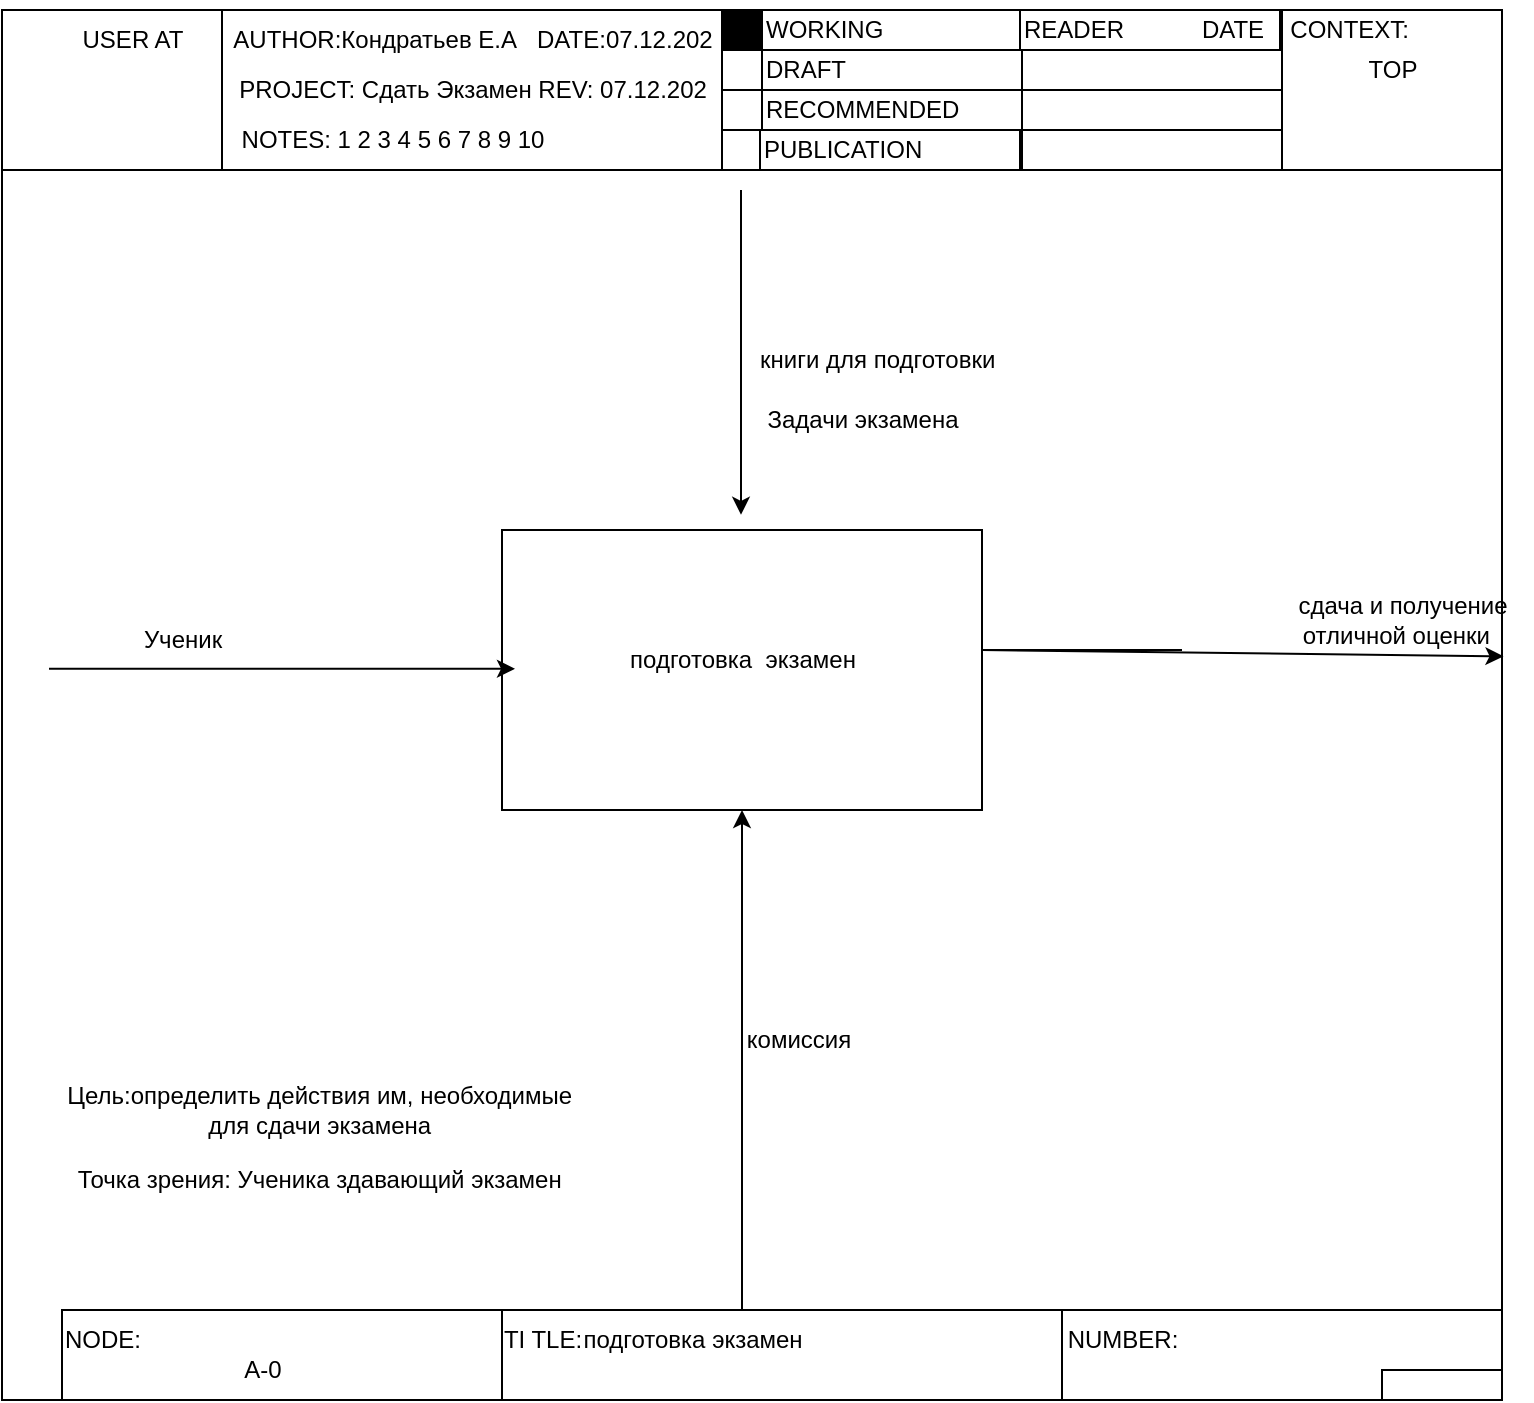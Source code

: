 <mxfile version="20.6.0" type="github" pages="3">
  <diagram id="HF_OiDbyZWDSJgENQruM" name="Страница 1">
    <mxGraphModel dx="2249" dy="1963" grid="1" gridSize="10" guides="1" tooltips="1" connect="1" arrows="1" fold="1" page="1" pageScale="1" pageWidth="827" pageHeight="1169" math="0" shadow="0">
      <root>
        <mxCell id="0" />
        <mxCell id="1" parent="0" />
        <mxCell id="kSz5MUQY_ljjsIC7Jj1d-1" value="" style="rounded=0;whiteSpace=wrap;html=1;" parent="1" vertex="1">
          <mxGeometry x="-30" width="750" height="695" as="geometry" />
        </mxCell>
        <mxCell id="kSz5MUQY_ljjsIC7Jj1d-2" value="" style="rounded=0;whiteSpace=wrap;html=1;" parent="1" vertex="1">
          <mxGeometry x="-30" width="110" height="80" as="geometry" />
        </mxCell>
        <mxCell id="kSz5MUQY_ljjsIC7Jj1d-3" value="USER AT" style="text;html=1;align=center;verticalAlign=middle;resizable=0;points=[];autosize=1;strokeColor=none;fillColor=none;" parent="1" vertex="1">
          <mxGeometry width="70" height="30" as="geometry" />
        </mxCell>
        <mxCell id="kSz5MUQY_ljjsIC7Jj1d-4" value="" style="rounded=0;whiteSpace=wrap;html=1;" parent="1" vertex="1">
          <mxGeometry x="80" width="250" height="80" as="geometry" />
        </mxCell>
        <mxCell id="kSz5MUQY_ljjsIC7Jj1d-5" value="AUTHOR:Кондратьев Е.А&amp;nbsp; &amp;nbsp;DATE:07.12.202" style="text;html=1;align=center;verticalAlign=middle;resizable=0;points=[];autosize=1;strokeColor=none;fillColor=none;" parent="1" vertex="1">
          <mxGeometry x="70" width="270" height="30" as="geometry" />
        </mxCell>
        <mxCell id="kSz5MUQY_ljjsIC7Jj1d-6" value="PROJECT: Сдать Экзамен REV: 07.12.202" style="text;html=1;align=center;verticalAlign=middle;resizable=0;points=[];autosize=1;strokeColor=none;fillColor=none;" parent="1" vertex="1">
          <mxGeometry x="75" y="25" width="260" height="30" as="geometry" />
        </mxCell>
        <mxCell id="kSz5MUQY_ljjsIC7Jj1d-7" value="NOTES: 1 2 3 4 5 6 7 8 9 10" style="text;html=1;align=center;verticalAlign=middle;resizable=0;points=[];autosize=1;strokeColor=none;fillColor=none;" parent="1" vertex="1">
          <mxGeometry x="80" y="50" width="170" height="30" as="geometry" />
        </mxCell>
        <mxCell id="kSz5MUQY_ljjsIC7Jj1d-8" value="" style="rounded=0;whiteSpace=wrap;html=1;fillColor=#000000;" parent="1" vertex="1">
          <mxGeometry x="330" width="20" height="20" as="geometry" />
        </mxCell>
        <mxCell id="kSz5MUQY_ljjsIC7Jj1d-9" value="" style="rounded=0;whiteSpace=wrap;html=1;" parent="1" vertex="1">
          <mxGeometry x="330" y="20" width="20" height="20" as="geometry" />
        </mxCell>
        <mxCell id="kSz5MUQY_ljjsIC7Jj1d-10" value="" style="rounded=0;whiteSpace=wrap;html=1;" parent="1" vertex="1">
          <mxGeometry x="330" y="40" width="20" height="20" as="geometry" />
        </mxCell>
        <mxCell id="kSz5MUQY_ljjsIC7Jj1d-11" value="" style="rounded=0;whiteSpace=wrap;html=1;" parent="1" vertex="1">
          <mxGeometry x="330" y="60" width="20" height="20" as="geometry" />
        </mxCell>
        <mxCell id="kSz5MUQY_ljjsIC7Jj1d-13" value="DRAFT" style="rounded=0;whiteSpace=wrap;html=1;align=left;" parent="1" vertex="1">
          <mxGeometry x="350" y="20" width="130" height="20" as="geometry" />
        </mxCell>
        <mxCell id="kSz5MUQY_ljjsIC7Jj1d-14" value="RECOMMENDED" style="rounded=0;whiteSpace=wrap;html=1;align=left;" parent="1" vertex="1">
          <mxGeometry x="350" y="40" width="130" height="20" as="geometry" />
        </mxCell>
        <mxCell id="kSz5MUQY_ljjsIC7Jj1d-15" value="PUBLICATION" style="rounded=0;whiteSpace=wrap;html=1;align=left;" parent="1" vertex="1">
          <mxGeometry x="349" y="60" width="130" height="20" as="geometry" />
        </mxCell>
        <mxCell id="kSz5MUQY_ljjsIC7Jj1d-12" value="WORKING" style="rounded=0;whiteSpace=wrap;html=1;align=left;" parent="1" vertex="1">
          <mxGeometry x="350" width="130" height="20" as="geometry" />
        </mxCell>
        <mxCell id="kSz5MUQY_ljjsIC7Jj1d-18" value="" style="rounded=0;whiteSpace=wrap;html=1;" parent="1" vertex="1">
          <mxGeometry x="480" y="20" width="130" height="20" as="geometry" />
        </mxCell>
        <mxCell id="kSz5MUQY_ljjsIC7Jj1d-19" value="" style="rounded=0;whiteSpace=wrap;html=1;" parent="1" vertex="1">
          <mxGeometry x="480" y="40" width="130" height="20" as="geometry" />
        </mxCell>
        <mxCell id="kSz5MUQY_ljjsIC7Jj1d-20" value="" style="rounded=0;whiteSpace=wrap;html=1;" parent="1" vertex="1">
          <mxGeometry x="480" y="60" width="130" height="20" as="geometry" />
        </mxCell>
        <mxCell id="kSz5MUQY_ljjsIC7Jj1d-21" value="&lt;div style=&quot;&quot;&gt;&lt;span style=&quot;background-color: initial;&quot;&gt;READER&amp;nbsp;&lt;/span&gt;&lt;/div&gt;" style="rounded=0;whiteSpace=wrap;html=1;align=left;" parent="1" vertex="1">
          <mxGeometry x="479" width="130" height="20" as="geometry" />
        </mxCell>
        <mxCell id="kSz5MUQY_ljjsIC7Jj1d-22" value="DATE" style="text;html=1;align=center;verticalAlign=middle;resizable=0;points=[];autosize=1;strokeColor=none;fillColor=none;" parent="1" vertex="1">
          <mxGeometry x="560" y="-5" width="50" height="30" as="geometry" />
        </mxCell>
        <mxCell id="kSz5MUQY_ljjsIC7Jj1d-24" value="" style="rounded=0;whiteSpace=wrap;html=1;" parent="1" vertex="1">
          <mxGeometry x="610" width="110" height="80" as="geometry" />
        </mxCell>
        <mxCell id="kSz5MUQY_ljjsIC7Jj1d-25" value="CONTEXT:&amp;nbsp;" style="text;html=1;align=center;verticalAlign=middle;resizable=0;points=[];autosize=1;strokeColor=none;fillColor=none;" parent="1" vertex="1">
          <mxGeometry x="600" y="-5" width="90" height="30" as="geometry" />
        </mxCell>
        <mxCell id="kSz5MUQY_ljjsIC7Jj1d-26" value="TOP" style="text;html=1;align=center;verticalAlign=middle;resizable=0;points=[];autosize=1;strokeColor=none;fillColor=none;" parent="1" vertex="1">
          <mxGeometry x="640" y="15" width="50" height="30" as="geometry" />
        </mxCell>
        <mxCell id="kSz5MUQY_ljjsIC7Jj1d-28" value="" style="endArrow=classic;html=1;rounded=0;" parent="1" edge="1">
          <mxGeometry width="50" height="50" relative="1" as="geometry">
            <mxPoint x="339.5" y="90" as="sourcePoint" />
            <mxPoint x="339.5" y="252.4" as="targetPoint" />
          </mxGeometry>
        </mxCell>
        <mxCell id="kSz5MUQY_ljjsIC7Jj1d-29" value="" style="rounded=0;whiteSpace=wrap;html=1;" parent="1" vertex="1">
          <mxGeometry x="220" y="260" width="240" height="140" as="geometry" />
        </mxCell>
        <mxCell id="kSz5MUQY_ljjsIC7Jj1d-31" value="" style="endArrow=classic;html=1;rounded=0;" parent="1" edge="1">
          <mxGeometry width="50" height="50" relative="1" as="geometry">
            <mxPoint x="-6.5" y="329.41" as="sourcePoint" />
            <mxPoint x="226.5" y="329.41" as="targetPoint" />
          </mxGeometry>
        </mxCell>
        <mxCell id="kSz5MUQY_ljjsIC7Jj1d-32" value="" style="endArrow=classic;html=1;rounded=0;entryX=1.001;entryY=0.465;entryDx=0;entryDy=0;entryPerimeter=0;" parent="1" target="kSz5MUQY_ljjsIC7Jj1d-1" edge="1">
          <mxGeometry width="50" height="50" relative="1" as="geometry">
            <mxPoint x="560" y="320" as="sourcePoint" />
            <mxPoint x="680" y="290" as="targetPoint" />
            <Array as="points">
              <mxPoint x="460" y="320" />
            </Array>
          </mxGeometry>
        </mxCell>
        <mxCell id="UscRjl-F17IV3e_IvT2--1" value="" style="endArrow=classic;html=1;rounded=0;" parent="1" edge="1">
          <mxGeometry width="50" height="50" relative="1" as="geometry">
            <mxPoint x="340" y="650" as="sourcePoint" />
            <mxPoint x="340" y="400" as="targetPoint" />
          </mxGeometry>
        </mxCell>
        <mxCell id="UscRjl-F17IV3e_IvT2--3" value="" style="rounded=0;whiteSpace=wrap;html=1;" parent="1" vertex="1">
          <mxGeometry y="650" width="220" height="45" as="geometry" />
        </mxCell>
        <mxCell id="UscRjl-F17IV3e_IvT2--4" value="" style="rounded=0;whiteSpace=wrap;html=1;" parent="1" vertex="1">
          <mxGeometry x="220" y="650" width="280" height="45" as="geometry" />
        </mxCell>
        <mxCell id="UscRjl-F17IV3e_IvT2--5" value="" style="rounded=0;whiteSpace=wrap;html=1;" parent="1" vertex="1">
          <mxGeometry x="500" y="650" width="220" height="45" as="geometry" />
        </mxCell>
        <mxCell id="UscRjl-F17IV3e_IvT2--6" value="" style="rounded=0;whiteSpace=wrap;html=1;" parent="1" vertex="1">
          <mxGeometry x="660" y="680" width="60" height="15" as="geometry" />
        </mxCell>
        <mxCell id="UscRjl-F17IV3e_IvT2--7" value="NUMBER:" style="text;html=1;align=center;verticalAlign=middle;resizable=0;points=[];autosize=1;strokeColor=none;fillColor=none;" parent="1" vertex="1">
          <mxGeometry x="490" y="650" width="80" height="30" as="geometry" />
        </mxCell>
        <mxCell id="UscRjl-F17IV3e_IvT2--8" value="TI TLE:" style="text;html=1;align=center;verticalAlign=middle;resizable=0;points=[];autosize=1;strokeColor=none;fillColor=none;" parent="1" vertex="1">
          <mxGeometry x="210" y="650" width="60" height="30" as="geometry" />
        </mxCell>
        <mxCell id="UscRjl-F17IV3e_IvT2--9" value="NODE:" style="text;html=1;align=center;verticalAlign=middle;resizable=0;points=[];autosize=1;strokeColor=none;fillColor=none;" parent="1" vertex="1">
          <mxGeometry x="-10" y="650" width="60" height="30" as="geometry" />
        </mxCell>
        <mxCell id="UscRjl-F17IV3e_IvT2--10" value="A-0" style="text;html=1;align=center;verticalAlign=middle;resizable=0;points=[];autosize=1;strokeColor=none;fillColor=none;" parent="1" vertex="1">
          <mxGeometry x="80" y="665" width="40" height="30" as="geometry" />
        </mxCell>
        <mxCell id="UscRjl-F17IV3e_IvT2--11" value="книги для подготовки&amp;nbsp;" style="text;html=1;align=center;verticalAlign=middle;resizable=0;points=[];autosize=1;strokeColor=none;fillColor=none;" parent="1" vertex="1">
          <mxGeometry x="339" y="160" width="140" height="30" as="geometry" />
        </mxCell>
        <mxCell id="UscRjl-F17IV3e_IvT2--12" value="Задачи экзамена" style="text;html=1;align=center;verticalAlign=middle;resizable=0;points=[];autosize=1;strokeColor=none;fillColor=none;" parent="1" vertex="1">
          <mxGeometry x="340" y="190" width="120" height="30" as="geometry" />
        </mxCell>
        <mxCell id="UscRjl-F17IV3e_IvT2--13" value="сдача и получение &lt;br&gt;отличной оценки&amp;nbsp;&amp;nbsp;" style="text;html=1;align=center;verticalAlign=middle;resizable=0;points=[];autosize=1;strokeColor=none;fillColor=none;" parent="1" vertex="1">
          <mxGeometry x="605" y="285" width="130" height="40" as="geometry" />
        </mxCell>
        <mxCell id="UscRjl-F17IV3e_IvT2--14" value="подготовка&amp;nbsp; экзамен" style="text;html=1;align=center;verticalAlign=middle;resizable=0;points=[];autosize=1;strokeColor=none;fillColor=none;" parent="1" vertex="1">
          <mxGeometry x="270" y="310" width="140" height="30" as="geometry" />
        </mxCell>
        <mxCell id="UscRjl-F17IV3e_IvT2--15" value="Ученик" style="text;html=1;align=center;verticalAlign=middle;resizable=0;points=[];autosize=1;strokeColor=none;fillColor=none;" parent="1" vertex="1">
          <mxGeometry x="30" y="300" width="60" height="30" as="geometry" />
        </mxCell>
        <mxCell id="UscRjl-F17IV3e_IvT2--16" value="подготовка экзамен" style="text;html=1;align=center;verticalAlign=middle;resizable=0;points=[];autosize=1;strokeColor=none;fillColor=none;" parent="1" vertex="1">
          <mxGeometry x="250" y="650" width="130" height="30" as="geometry" />
        </mxCell>
        <mxCell id="UscRjl-F17IV3e_IvT2--17" value="Цель:определить действия им, необходимые&amp;nbsp;&lt;br&gt;для сдачи экзамена&amp;nbsp;" style="text;html=1;align=center;verticalAlign=middle;resizable=0;points=[];autosize=1;strokeColor=none;fillColor=none;" parent="1" vertex="1">
          <mxGeometry x="-10" y="530" width="280" height="40" as="geometry" />
        </mxCell>
        <mxCell id="UscRjl-F17IV3e_IvT2--18" value="Точка зрения: Ученика здавающий экзамен&amp;nbsp;" style="text;html=1;align=center;verticalAlign=middle;resizable=0;points=[];autosize=1;strokeColor=none;fillColor=none;" parent="1" vertex="1">
          <mxGeometry x="-5" y="570" width="270" height="30" as="geometry" />
        </mxCell>
        <mxCell id="2g0_15Maqmn_I3fTHS8T-1" value="комиссия" style="text;html=1;align=center;verticalAlign=middle;resizable=0;points=[];autosize=1;strokeColor=none;fillColor=none;" parent="1" vertex="1">
          <mxGeometry x="328" y="500" width="80" height="30" as="geometry" />
        </mxCell>
      </root>
    </mxGraphModel>
  </diagram>
  <diagram id="WNKbCxQssjLb0qqcMjG_" name="Страница 2">
    <mxGraphModel dx="1422" dy="794" grid="1" gridSize="10" guides="1" tooltips="1" connect="1" arrows="1" fold="1" page="1" pageScale="1" pageWidth="827" pageHeight="1169" math="0" shadow="0">
      <root>
        <mxCell id="0" />
        <mxCell id="1" parent="0" />
        <mxCell id="PsZX1k5EKHezSEVUJg-P-3" value="" style="whiteSpace=wrap;html=1;aspect=fixed;" parent="1" vertex="1">
          <mxGeometry y="50" width="850" height="850" as="geometry" />
        </mxCell>
        <mxCell id="PsZX1k5EKHezSEVUJg-P-4" value="" style="rounded=0;whiteSpace=wrap;html=1;" parent="1" vertex="1">
          <mxGeometry y="45" width="90" height="80" as="geometry" />
        </mxCell>
        <mxCell id="PsZX1k5EKHezSEVUJg-P-5" value="" style="rounded=0;whiteSpace=wrap;html=1;" parent="1" vertex="1">
          <mxGeometry x="90" y="45" width="370" height="80" as="geometry" />
        </mxCell>
        <mxCell id="PsZX1k5EKHezSEVUJg-P-2" value="USED AT:AUTHOR: Кондратьев Е,А" style="text;html=1;align=center;verticalAlign=middle;resizable=0;points=[];autosize=1;strokeColor=none;fillColor=none;" parent="1" vertex="1">
          <mxGeometry x="120" y="50" width="220" height="30" as="geometry" />
        </mxCell>
        <mxCell id="PsZX1k5EKHezSEVUJg-P-6" value="PROJECT: гаи" style="text;html=1;align=center;verticalAlign=middle;resizable=0;points=[];autosize=1;strokeColor=none;fillColor=none;" parent="1" vertex="1">
          <mxGeometry x="90" y="80" width="100" height="30" as="geometry" />
        </mxCell>
        <mxCell id="PsZX1k5EKHezSEVUJg-P-7" value="DATE:07.12.202" style="text;html=1;align=center;verticalAlign=middle;resizable=0;points=[];autosize=1;strokeColor=none;fillColor=none;" parent="1" vertex="1">
          <mxGeometry x="330" y="75" width="120" height="30" as="geometry" />
        </mxCell>
        <mxCell id="PsZX1k5EKHezSEVUJg-P-8" value="REV:07.12.202" style="text;html=1;align=center;verticalAlign=middle;resizable=0;points=[];autosize=1;strokeColor=none;fillColor=none;" parent="1" vertex="1">
          <mxGeometry x="350" y="50" width="110" height="30" as="geometry" />
        </mxCell>
        <mxCell id="Dw7JHZMs7C3ZjjTXRvVQ-1" value="" style="rounded=0;whiteSpace=wrap;html=1;fillColor=#000000;" parent="1" vertex="1">
          <mxGeometry x="460" y="45" width="20" height="20" as="geometry" />
        </mxCell>
        <mxCell id="Dw7JHZMs7C3ZjjTXRvVQ-2" value="" style="rounded=0;whiteSpace=wrap;html=1;" parent="1" vertex="1">
          <mxGeometry x="460" y="65" width="20" height="20" as="geometry" />
        </mxCell>
        <mxCell id="Dw7JHZMs7C3ZjjTXRvVQ-3" value="" style="rounded=0;whiteSpace=wrap;html=1;" parent="1" vertex="1">
          <mxGeometry x="460" y="85" width="20" height="20" as="geometry" />
        </mxCell>
        <mxCell id="Dw7JHZMs7C3ZjjTXRvVQ-4" value="" style="rounded=0;whiteSpace=wrap;html=1;" parent="1" vertex="1">
          <mxGeometry x="460" y="105" width="20" height="20" as="geometry" />
        </mxCell>
        <mxCell id="Dw7JHZMs7C3ZjjTXRvVQ-5" value="DRAFT" style="rounded=0;whiteSpace=wrap;html=1;align=left;" parent="1" vertex="1">
          <mxGeometry x="480" y="65" width="130" height="20" as="geometry" />
        </mxCell>
        <mxCell id="Dw7JHZMs7C3ZjjTXRvVQ-6" value="RECOMMENDED" style="rounded=0;whiteSpace=wrap;html=1;align=left;" parent="1" vertex="1">
          <mxGeometry x="480" y="85" width="130" height="20" as="geometry" />
        </mxCell>
        <mxCell id="Dw7JHZMs7C3ZjjTXRvVQ-7" value="PUBLICATION" style="rounded=0;whiteSpace=wrap;html=1;align=left;" parent="1" vertex="1">
          <mxGeometry x="479" y="105" width="130" height="20" as="geometry" />
        </mxCell>
        <mxCell id="Dw7JHZMs7C3ZjjTXRvVQ-8" value="WORKING" style="rounded=0;whiteSpace=wrap;html=1;align=left;" parent="1" vertex="1">
          <mxGeometry x="480" y="45" width="130" height="20" as="geometry" />
        </mxCell>
        <mxCell id="Dw7JHZMs7C3ZjjTXRvVQ-9" value="" style="rounded=0;whiteSpace=wrap;html=1;" parent="1" vertex="1">
          <mxGeometry x="610" y="65" width="130" height="20" as="geometry" />
        </mxCell>
        <mxCell id="Dw7JHZMs7C3ZjjTXRvVQ-10" value="" style="rounded=0;whiteSpace=wrap;html=1;" parent="1" vertex="1">
          <mxGeometry x="610" y="85" width="130" height="20" as="geometry" />
        </mxCell>
        <mxCell id="Dw7JHZMs7C3ZjjTXRvVQ-11" value="" style="rounded=0;whiteSpace=wrap;html=1;" parent="1" vertex="1">
          <mxGeometry x="610" y="105" width="130" height="20" as="geometry" />
        </mxCell>
        <mxCell id="Dw7JHZMs7C3ZjjTXRvVQ-12" value="&lt;div style=&quot;&quot;&gt;&lt;span style=&quot;background-color: initial;&quot;&gt;READER&amp;nbsp;&lt;/span&gt;&lt;/div&gt;" style="rounded=0;whiteSpace=wrap;html=1;align=left;" parent="1" vertex="1">
          <mxGeometry x="609" y="45" width="130" height="20" as="geometry" />
        </mxCell>
        <mxCell id="Dw7JHZMs7C3ZjjTXRvVQ-13" value="DATE" style="text;html=1;align=center;verticalAlign=middle;resizable=0;points=[];autosize=1;strokeColor=none;fillColor=none;" parent="1" vertex="1">
          <mxGeometry x="690" y="40" width="50" height="30" as="geometry" />
        </mxCell>
        <mxCell id="Dw7JHZMs7C3ZjjTXRvVQ-14" value="" style="rounded=0;whiteSpace=wrap;html=1;" parent="1" vertex="1">
          <mxGeometry x="740" y="45" width="110" height="80" as="geometry" />
        </mxCell>
        <mxCell id="Dw7JHZMs7C3ZjjTXRvVQ-15" value="CONTEXT:&amp;nbsp;" style="text;html=1;align=center;verticalAlign=middle;resizable=0;points=[];autosize=1;strokeColor=none;fillColor=none;" parent="1" vertex="1">
          <mxGeometry x="730" y="40" width="90" height="30" as="geometry" />
        </mxCell>
        <mxCell id="Dw7JHZMs7C3ZjjTXRvVQ-20" value="" style="rounded=0;whiteSpace=wrap;html=1;strokeColor=#000000;fontColor=#000000;fillColor=#000000;" parent="1" vertex="1">
          <mxGeometry x="767" y="75" width="60" height="20" as="geometry" />
        </mxCell>
        <mxCell id="sDyNBoind59yVtKSfXMs-1" value="книги для&amp;nbsp;&lt;br&gt;подготовки&amp;nbsp;" style="text;html=1;align=center;verticalAlign=middle;resizable=0;points=[];autosize=1;strokeColor=none;fillColor=none;" parent="1" vertex="1">
          <mxGeometry x="49" y="215" width="90" height="40" as="geometry" />
        </mxCell>
        <mxCell id="sDyNBoind59yVtKSfXMs-2" value="учеба" style="rounded=0;whiteSpace=wrap;html=1;" parent="1" vertex="1">
          <mxGeometry x="144" y="220" width="100" height="50" as="geometry" />
        </mxCell>
        <mxCell id="sDyNBoind59yVtKSfXMs-3" value="сдача устного экзамена&amp;nbsp;" style="rounded=0;whiteSpace=wrap;html=1;" parent="1" vertex="1">
          <mxGeometry x="284" y="300" width="90" height="40" as="geometry" />
        </mxCell>
        <mxCell id="sDyNBoind59yVtKSfXMs-4" value="сдача на автомобиле&amp;nbsp;" style="rounded=0;whiteSpace=wrap;html=1;" parent="1" vertex="1">
          <mxGeometry x="408" y="350" width="80" height="40" as="geometry" />
        </mxCell>
        <mxCell id="sDyNBoind59yVtKSfXMs-5" value="сдать" style="rounded=0;whiteSpace=wrap;html=1;" parent="1" vertex="1">
          <mxGeometry x="524" y="410" width="90" height="40" as="geometry" />
        </mxCell>
        <mxCell id="sDyNBoind59yVtKSfXMs-6" value="" style="endArrow=none;html=1;rounded=0;" parent="1" edge="1">
          <mxGeometry width="50" height="50" relative="1" as="geometry">
            <mxPoint x="54" y="440" as="sourcePoint" />
            <mxPoint x="54" y="250" as="targetPoint" />
          </mxGeometry>
        </mxCell>
        <mxCell id="sDyNBoind59yVtKSfXMs-7" value="" style="endArrow=classic;html=1;rounded=0;entryX=0;entryY=0.6;entryDx=0;entryDy=0;entryPerimeter=0;" parent="1" target="sDyNBoind59yVtKSfXMs-2" edge="1">
          <mxGeometry width="50" height="50" relative="1" as="geometry">
            <mxPoint x="34" y="250" as="sourcePoint" />
            <mxPoint x="104" y="200" as="targetPoint" />
          </mxGeometry>
        </mxCell>
        <mxCell id="sDyNBoind59yVtKSfXMs-8" value="" style="endArrow=classic;html=1;rounded=0;entryX=0;entryY=0.75;entryDx=0;entryDy=0;" parent="1" target="sDyNBoind59yVtKSfXMs-3" edge="1">
          <mxGeometry width="50" height="50" relative="1" as="geometry">
            <mxPoint x="54" y="330" as="sourcePoint" />
            <mxPoint x="254" y="330" as="targetPoint" />
            <Array as="points">
              <mxPoint x="54" y="330" />
            </Array>
          </mxGeometry>
        </mxCell>
        <mxCell id="sDyNBoind59yVtKSfXMs-9" value="" style="endArrow=classic;html=1;rounded=0;exitX=1;exitY=0.6;exitDx=0;exitDy=0;exitPerimeter=0;entryX=0;entryY=0.25;entryDx=0;entryDy=0;" parent="1" source="sDyNBoind59yVtKSfXMs-2" target="sDyNBoind59yVtKSfXMs-3" edge="1">
          <mxGeometry width="50" height="50" relative="1" as="geometry">
            <mxPoint x="274" y="240" as="sourcePoint" />
            <mxPoint x="264" y="310" as="targetPoint" />
            <Array as="points">
              <mxPoint x="264" y="250" />
              <mxPoint x="264" y="310" />
            </Array>
          </mxGeometry>
        </mxCell>
        <mxCell id="sDyNBoind59yVtKSfXMs-10" value="" style="endArrow=classic;html=1;rounded=0;exitX=1.011;exitY=0.378;exitDx=0;exitDy=0;exitPerimeter=0;entryX=0;entryY=0.5;entryDx=0;entryDy=0;" parent="1" source="sDyNBoind59yVtKSfXMs-3" target="sDyNBoind59yVtKSfXMs-4" edge="1">
          <mxGeometry width="50" height="50" relative="1" as="geometry">
            <mxPoint x="394" y="320" as="sourcePoint" />
            <mxPoint x="404" y="370" as="targetPoint" />
            <Array as="points">
              <mxPoint x="394" y="315" />
              <mxPoint x="394" y="370" />
            </Array>
          </mxGeometry>
        </mxCell>
        <mxCell id="sDyNBoind59yVtKSfXMs-11" value="" style="endArrow=classic;html=1;rounded=0;" parent="1" edge="1">
          <mxGeometry width="50" height="50" relative="1" as="geometry">
            <mxPoint x="334" y="510" as="sourcePoint" />
            <mxPoint x="334" y="340" as="targetPoint" />
          </mxGeometry>
        </mxCell>
        <mxCell id="sDyNBoind59yVtKSfXMs-12" value="" style="endArrow=classic;html=1;rounded=0;" parent="1" edge="1">
          <mxGeometry width="50" height="50" relative="1" as="geometry">
            <mxPoint x="54" y="380" as="sourcePoint" />
            <mxPoint x="408" y="380" as="targetPoint" />
          </mxGeometry>
        </mxCell>
        <mxCell id="YaYA9BSy5t9T0_1iwYmt-1" value="" style="endArrow=classic;html=1;rounded=0;entryX=0.5;entryY=1;entryDx=0;entryDy=0;" parent="1" target="sDyNBoind59yVtKSfXMs-2" edge="1">
          <mxGeometry width="50" height="50" relative="1" as="geometry">
            <mxPoint x="194" y="500" as="sourcePoint" />
            <mxPoint x="199" y="270" as="targetPoint" />
          </mxGeometry>
        </mxCell>
        <mxCell id="YaYA9BSy5t9T0_1iwYmt-2" value="" style="endArrow=classic;html=1;rounded=0;entryX=0;entryY=0.75;entryDx=0;entryDy=0;" parent="1" target="sDyNBoind59yVtKSfXMs-5" edge="1">
          <mxGeometry width="50" height="50" relative="1" as="geometry">
            <mxPoint x="54" y="440" as="sourcePoint" />
            <mxPoint x="384" y="440" as="targetPoint" />
          </mxGeometry>
        </mxCell>
        <mxCell id="YaYA9BSy5t9T0_1iwYmt-3" value="" style="endArrow=classic;html=1;rounded=0;entryX=0;entryY=0.25;entryDx=0;entryDy=0;" parent="1" target="sDyNBoind59yVtKSfXMs-5" edge="1">
          <mxGeometry width="50" height="50" relative="1" as="geometry">
            <mxPoint x="488" y="370" as="sourcePoint" />
            <mxPoint x="504" y="420" as="targetPoint" />
            <Array as="points">
              <mxPoint x="514" y="370" />
              <mxPoint x="514" y="420" />
            </Array>
          </mxGeometry>
        </mxCell>
        <mxCell id="YaYA9BSy5t9T0_1iwYmt-4" value="" style="endArrow=classic;html=1;rounded=0;entryX=0.5;entryY=0;entryDx=0;entryDy=0;" parent="1" target="sDyNBoind59yVtKSfXMs-2" edge="1">
          <mxGeometry width="50" height="50" relative="1" as="geometry">
            <mxPoint x="564" y="170" as="sourcePoint" />
            <mxPoint x="194" y="170" as="targetPoint" />
            <Array as="points">
              <mxPoint x="194" y="170" />
            </Array>
          </mxGeometry>
        </mxCell>
        <mxCell id="YaYA9BSy5t9T0_1iwYmt-5" value="" style="endArrow=classic;html=1;rounded=0;entryX=0.5;entryY=0;entryDx=0;entryDy=0;" parent="1" target="sDyNBoind59yVtKSfXMs-3" edge="1">
          <mxGeometry width="50" height="50" relative="1" as="geometry">
            <mxPoint x="329" y="170" as="sourcePoint" />
            <mxPoint x="374" y="290" as="targetPoint" />
          </mxGeometry>
        </mxCell>
        <mxCell id="YaYA9BSy5t9T0_1iwYmt-6" value="" style="endArrow=classic;html=1;rounded=0;entryX=0.581;entryY=-0.053;entryDx=0;entryDy=0;entryPerimeter=0;" parent="1" target="sDyNBoind59yVtKSfXMs-4" edge="1">
          <mxGeometry width="50" height="50" relative="1" as="geometry">
            <mxPoint x="454" y="170" as="sourcePoint" />
            <mxPoint x="454" y="330" as="targetPoint" />
          </mxGeometry>
        </mxCell>
        <mxCell id="YaYA9BSy5t9T0_1iwYmt-7" value="" style="endArrow=classic;html=1;rounded=0;entryX=0.456;entryY=0.017;entryDx=0;entryDy=0;entryPerimeter=0;" parent="1" target="sDyNBoind59yVtKSfXMs-5" edge="1">
          <mxGeometry width="50" height="50" relative="1" as="geometry">
            <mxPoint x="564" y="170" as="sourcePoint" />
            <mxPoint x="564" y="290" as="targetPoint" />
          </mxGeometry>
        </mxCell>
        <mxCell id="YaYA9BSy5t9T0_1iwYmt-8" value="" style="endArrow=classic;html=1;rounded=0;" parent="1" edge="1">
          <mxGeometry width="50" height="50" relative="1" as="geometry">
            <mxPoint x="614" y="430" as="sourcePoint" />
            <mxPoint x="674" y="430" as="targetPoint" />
          </mxGeometry>
        </mxCell>
        <mxCell id="YaYA9BSy5t9T0_1iwYmt-9" value="" style="endArrow=none;html=1;rounded=0;startArrow=none;" parent="1" edge="1">
          <mxGeometry width="50" height="50" relative="1" as="geometry">
            <mxPoint x="334" y="500" as="sourcePoint" />
            <mxPoint x="574" y="500" as="targetPoint" />
          </mxGeometry>
        </mxCell>
        <mxCell id="YaYA9BSy5t9T0_1iwYmt-10" value="" style="endArrow=classic;html=1;rounded=0;" parent="1" edge="1">
          <mxGeometry width="50" height="50" relative="1" as="geometry">
            <mxPoint x="448" y="500" as="sourcePoint" />
            <mxPoint x="448" y="390" as="targetPoint" />
          </mxGeometry>
        </mxCell>
        <mxCell id="YaYA9BSy5t9T0_1iwYmt-11" value="" style="endArrow=classic;html=1;rounded=0;" parent="1" edge="1">
          <mxGeometry width="50" height="50" relative="1" as="geometry">
            <mxPoint x="574" y="500" as="sourcePoint" />
            <mxPoint x="574" y="450" as="targetPoint" />
          </mxGeometry>
        </mxCell>
        <mxCell id="pcUM7pSFjjT7Xk_g0NcZ-1" value="экзаменатор&amp;nbsp;" style="text;html=1;align=center;verticalAlign=middle;resizable=0;points=[];autosize=1;strokeColor=none;fillColor=none;" parent="1" vertex="1">
          <mxGeometry x="284" y="510" width="100" height="30" as="geometry" />
        </mxCell>
        <mxCell id="pcUM7pSFjjT7Xk_g0NcZ-5" value="учитель" style="text;html=1;align=center;verticalAlign=middle;resizable=0;points=[];autosize=1;strokeColor=none;fillColor=none;" parent="1" vertex="1">
          <mxGeometry x="159" y="510" width="70" height="30" as="geometry" />
        </mxCell>
        <mxCell id="pcUM7pSFjjT7Xk_g0NcZ-6" value="" style="endArrow=none;html=1;rounded=0;" parent="1" edge="1">
          <mxGeometry width="50" height="50" relative="1" as="geometry">
            <mxPoint x="194" y="500" as="sourcePoint" />
            <mxPoint x="334" y="500" as="targetPoint" />
          </mxGeometry>
        </mxCell>
        <mxCell id="4MUvpBP9jOogyr0md7fl-1" value="сотрудник гиббд" style="text;html=1;align=center;verticalAlign=middle;resizable=0;points=[];autosize=1;strokeColor=none;fillColor=none;" parent="1" vertex="1">
          <mxGeometry x="400" y="510" width="110" height="30" as="geometry" />
        </mxCell>
        <mxCell id="JwLiMYsSS4REKIVGtb7s-1" value="знания&amp;nbsp;" style="text;html=1;align=center;verticalAlign=middle;resizable=0;points=[];autosize=1;strokeColor=none;fillColor=none;" parent="1" vertex="1">
          <mxGeometry x="254" y="225" width="70" height="30" as="geometry" />
        </mxCell>
        <mxCell id="JwLiMYsSS4REKIVGtb7s-2" value="прохождение &lt;br&gt;до автомобиля&amp;nbsp;" style="text;html=1;align=center;verticalAlign=middle;resizable=0;points=[];autosize=1;strokeColor=none;fillColor=none;" parent="1" vertex="1">
          <mxGeometry x="330" y="260" width="110" height="40" as="geometry" />
        </mxCell>
        <mxCell id="JwLiMYsSS4REKIVGtb7s-3" value="получение&lt;br&gt;&lt;font&gt;прав&amp;nbsp;&lt;/font&gt;" style="text;html=1;align=center;verticalAlign=middle;resizable=0;points=[];autosize=1;strokeColor=none;fillColor=none;" parent="1" vertex="1">
          <mxGeometry x="610" y="390" width="80" height="40" as="geometry" />
        </mxCell>
        <mxCell id="JwLiMYsSS4REKIVGtb7s-5" value="получение &lt;br&gt;результатов&amp;nbsp;" style="text;html=1;align=center;verticalAlign=middle;resizable=0;points=[];autosize=1;strokeColor=none;fillColor=none;" parent="1" vertex="1">
          <mxGeometry x="460" y="310" width="90" height="40" as="geometry" />
        </mxCell>
      </root>
    </mxGraphModel>
  </diagram>
  <diagram id="tNFe560IlAovYVEiZyPd" name="Страница 3">
    <mxGraphModel dx="2249" dy="794" grid="1" gridSize="10" guides="1" tooltips="1" connect="1" arrows="1" fold="1" page="1" pageScale="1" pageWidth="827" pageHeight="1169" math="0" shadow="0">
      <root>
        <mxCell id="0" />
        <mxCell id="1" parent="0" />
        <mxCell id="NbpzsmXHA--78_MSPytd-1" value="" style="rounded=0;whiteSpace=wrap;html=1;" vertex="1" parent="1">
          <mxGeometry x="720" y="440" width="120" height="60" as="geometry" />
        </mxCell>
        <mxCell id="NbpzsmXHA--78_MSPytd-2" value="" style="rounded=0;whiteSpace=wrap;html=1;" vertex="1" parent="1">
          <mxGeometry x="400" y="280" width="120" height="60" as="geometry" />
        </mxCell>
        <mxCell id="NbpzsmXHA--78_MSPytd-3" value="" style="rounded=0;whiteSpace=wrap;html=1;" vertex="1" parent="1">
          <mxGeometry x="560" y="360" width="120" height="60" as="geometry" />
        </mxCell>
        <mxCell id="NbpzsmXHA--78_MSPytd-4" value="" style="rounded=0;whiteSpace=wrap;html=1;" vertex="1" parent="1">
          <mxGeometry x="250" y="200" width="120" height="60" as="geometry" />
        </mxCell>
        <mxCell id="NbpzsmXHA--78_MSPytd-5" value="" style="rounded=0;whiteSpace=wrap;html=1;" vertex="1" parent="1">
          <mxGeometry x="80" y="120" width="120" height="60" as="geometry" />
        </mxCell>
        <mxCell id="NbpzsmXHA--78_MSPytd-6" value="" style="endArrow=classic;html=1;rounded=0;" edge="1" parent="1">
          <mxGeometry width="50" height="50" relative="1" as="geometry">
            <mxPoint y="150" as="sourcePoint" />
            <mxPoint x="80" y="150" as="targetPoint" />
          </mxGeometry>
        </mxCell>
        <mxCell id="KqfBLYr4zQNqmK-O0OVX-1" value="" style="endArrow=classic;html=1;rounded=0;" edge="1" parent="1">
          <mxGeometry width="50" height="50" relative="1" as="geometry">
            <mxPoint x="140" y="530" as="sourcePoint" />
            <mxPoint x="140" y="180" as="targetPoint" />
          </mxGeometry>
        </mxCell>
        <mxCell id="6YTn7PvqqsQjImeFXUQA-1" value="" style="endArrow=classic;html=1;rounded=0;" edge="1" parent="1">
          <mxGeometry width="50" height="50" relative="1" as="geometry">
            <mxPoint y="240" as="sourcePoint" />
            <mxPoint x="250" y="240" as="targetPoint" />
          </mxGeometry>
        </mxCell>
        <mxCell id="Sn_hQMRl771CLQp0p_Fq-1" value="" style="endArrow=classic;html=1;rounded=0;" edge="1" parent="1">
          <mxGeometry width="50" height="50" relative="1" as="geometry">
            <mxPoint x="200" y="150" as="sourcePoint" />
            <mxPoint x="250" y="220" as="targetPoint" />
            <Array as="points">
              <mxPoint x="230" y="150" />
              <mxPoint x="230" y="220" />
            </Array>
          </mxGeometry>
        </mxCell>
        <mxCell id="bqKac7UXPp4D4hivW741-1" value="" style="endArrow=classic;html=1;rounded=0;" edge="1" parent="1">
          <mxGeometry width="50" height="50" relative="1" as="geometry">
            <mxPoint x="310" y="60" as="sourcePoint" />
            <mxPoint x="310" y="200" as="targetPoint" />
          </mxGeometry>
        </mxCell>
        <mxCell id="bqKac7UXPp4D4hivW741-2" value="" style="endArrow=classic;html=1;rounded=0;entryX=0.558;entryY=-0.067;entryDx=0;entryDy=0;entryPerimeter=0;" edge="1" parent="1" target="NbpzsmXHA--78_MSPytd-5">
          <mxGeometry width="50" height="50" relative="1" as="geometry">
            <mxPoint x="150" y="30" as="sourcePoint" />
            <mxPoint x="410" y="160" as="targetPoint" />
          </mxGeometry>
        </mxCell>
        <mxCell id="EGhKPx7aTi2hDrUTaYIz-1" value="" style="endArrow=classic;html=1;rounded=0;" edge="1" parent="1">
          <mxGeometry width="50" height="50" relative="1" as="geometry">
            <mxPoint x="310" y="520" as="sourcePoint" />
            <mxPoint x="310" y="260" as="targetPoint" />
          </mxGeometry>
        </mxCell>
        <mxCell id="2O2Iaqf2Ux-q4N8aei1S-1" value="" style="endArrow=classic;html=1;rounded=0;" edge="1" parent="1">
          <mxGeometry width="50" height="50" relative="1" as="geometry">
            <mxPoint y="320" as="sourcePoint" />
            <mxPoint x="400" y="320" as="targetPoint" />
          </mxGeometry>
        </mxCell>
      </root>
    </mxGraphModel>
  </diagram>
</mxfile>
